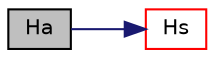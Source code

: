 digraph "Ha"
{
  bgcolor="transparent";
  edge [fontname="Helvetica",fontsize="10",labelfontname="Helvetica",labelfontsize="10"];
  node [fontname="Helvetica",fontsize="10",shape=record];
  rankdir="LR";
  Node1 [label="Ha",height=0.2,width=0.4,color="black", fillcolor="grey75", style="filled", fontcolor="black"];
  Node1 -> Node2 [color="midnightblue",fontsize="10",style="solid",fontname="Helvetica"];
  Node2 [label="Hs",height=0.2,width=0.4,color="red",URL="$a02473.html#a39fe018de177e52155990c51c1a98779",tooltip="Sensible enthalpy [J/kg]. "];
}
